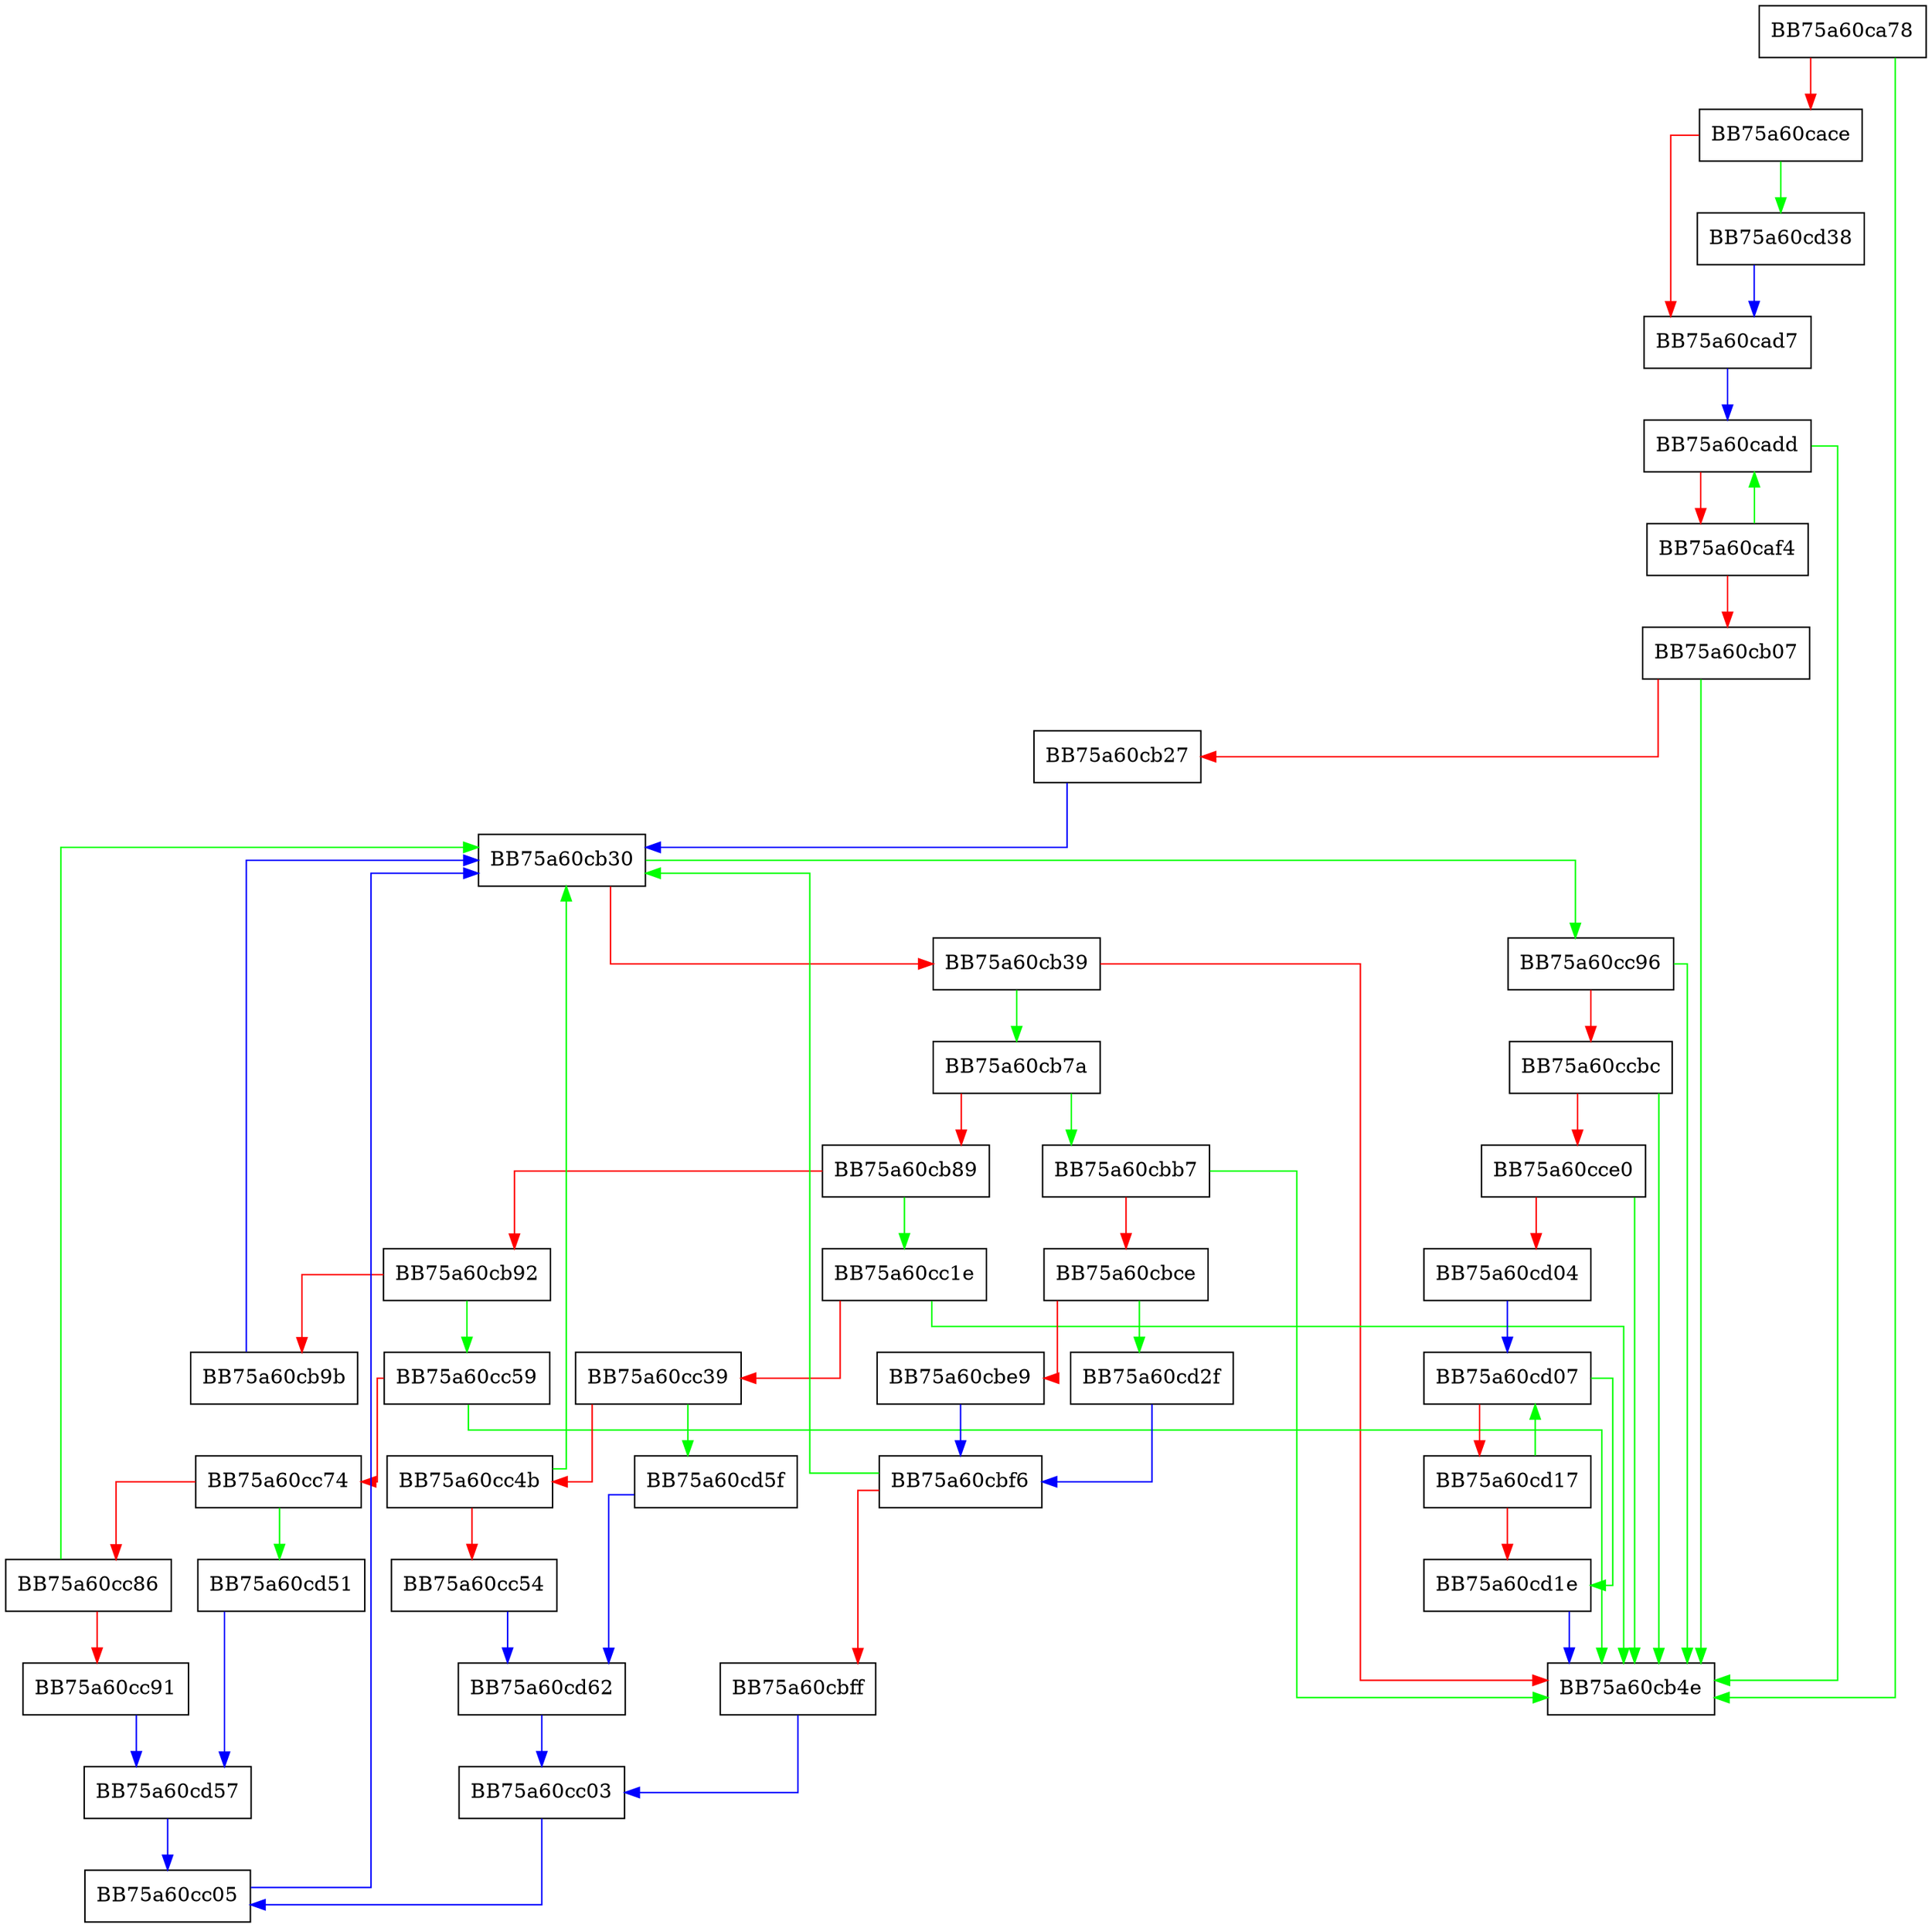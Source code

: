 digraph BuildTrees {
  node [shape="box"];
  graph [splines=ortho];
  BB75a60ca78 -> BB75a60cb4e [color="green"];
  BB75a60ca78 -> BB75a60cace [color="red"];
  BB75a60cace -> BB75a60cd38 [color="green"];
  BB75a60cace -> BB75a60cad7 [color="red"];
  BB75a60cad7 -> BB75a60cadd [color="blue"];
  BB75a60cadd -> BB75a60cb4e [color="green"];
  BB75a60cadd -> BB75a60caf4 [color="red"];
  BB75a60caf4 -> BB75a60cadd [color="green"];
  BB75a60caf4 -> BB75a60cb07 [color="red"];
  BB75a60cb07 -> BB75a60cb4e [color="green"];
  BB75a60cb07 -> BB75a60cb27 [color="red"];
  BB75a60cb27 -> BB75a60cb30 [color="blue"];
  BB75a60cb30 -> BB75a60cc96 [color="green"];
  BB75a60cb30 -> BB75a60cb39 [color="red"];
  BB75a60cb39 -> BB75a60cb7a [color="green"];
  BB75a60cb39 -> BB75a60cb4e [color="red"];
  BB75a60cb7a -> BB75a60cbb7 [color="green"];
  BB75a60cb7a -> BB75a60cb89 [color="red"];
  BB75a60cb89 -> BB75a60cc1e [color="green"];
  BB75a60cb89 -> BB75a60cb92 [color="red"];
  BB75a60cb92 -> BB75a60cc59 [color="green"];
  BB75a60cb92 -> BB75a60cb9b [color="red"];
  BB75a60cb9b -> BB75a60cb30 [color="blue"];
  BB75a60cbb7 -> BB75a60cb4e [color="green"];
  BB75a60cbb7 -> BB75a60cbce [color="red"];
  BB75a60cbce -> BB75a60cd2f [color="green"];
  BB75a60cbce -> BB75a60cbe9 [color="red"];
  BB75a60cbe9 -> BB75a60cbf6 [color="blue"];
  BB75a60cbf6 -> BB75a60cb30 [color="green"];
  BB75a60cbf6 -> BB75a60cbff [color="red"];
  BB75a60cbff -> BB75a60cc03 [color="blue"];
  BB75a60cc03 -> BB75a60cc05 [color="blue"];
  BB75a60cc05 -> BB75a60cb30 [color="blue"];
  BB75a60cc1e -> BB75a60cb4e [color="green"];
  BB75a60cc1e -> BB75a60cc39 [color="red"];
  BB75a60cc39 -> BB75a60cd5f [color="green"];
  BB75a60cc39 -> BB75a60cc4b [color="red"];
  BB75a60cc4b -> BB75a60cb30 [color="green"];
  BB75a60cc4b -> BB75a60cc54 [color="red"];
  BB75a60cc54 -> BB75a60cd62 [color="blue"];
  BB75a60cc59 -> BB75a60cb4e [color="green"];
  BB75a60cc59 -> BB75a60cc74 [color="red"];
  BB75a60cc74 -> BB75a60cd51 [color="green"];
  BB75a60cc74 -> BB75a60cc86 [color="red"];
  BB75a60cc86 -> BB75a60cb30 [color="green"];
  BB75a60cc86 -> BB75a60cc91 [color="red"];
  BB75a60cc91 -> BB75a60cd57 [color="blue"];
  BB75a60cc96 -> BB75a60cb4e [color="green"];
  BB75a60cc96 -> BB75a60ccbc [color="red"];
  BB75a60ccbc -> BB75a60cb4e [color="green"];
  BB75a60ccbc -> BB75a60cce0 [color="red"];
  BB75a60cce0 -> BB75a60cb4e [color="green"];
  BB75a60cce0 -> BB75a60cd04 [color="red"];
  BB75a60cd04 -> BB75a60cd07 [color="blue"];
  BB75a60cd07 -> BB75a60cd1e [color="green"];
  BB75a60cd07 -> BB75a60cd17 [color="red"];
  BB75a60cd17 -> BB75a60cd07 [color="green"];
  BB75a60cd17 -> BB75a60cd1e [color="red"];
  BB75a60cd1e -> BB75a60cb4e [color="blue"];
  BB75a60cd2f -> BB75a60cbf6 [color="blue"];
  BB75a60cd38 -> BB75a60cad7 [color="blue"];
  BB75a60cd51 -> BB75a60cd57 [color="blue"];
  BB75a60cd57 -> BB75a60cc05 [color="blue"];
  BB75a60cd5f -> BB75a60cd62 [color="blue"];
  BB75a60cd62 -> BB75a60cc03 [color="blue"];
}